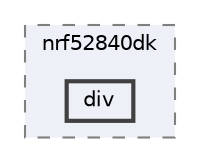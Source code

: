 digraph "/home/mj/Desktop/IoT-Chat-Digitalization/TextYourIoTDevice/bin/nrf52840dk/div"
{
 // LATEX_PDF_SIZE
  bgcolor="transparent";
  edge [fontname=Helvetica,fontsize=10,labelfontname=Helvetica,labelfontsize=10];
  node [fontname=Helvetica,fontsize=10,shape=box,height=0.2,width=0.4];
  compound=true
  subgraph clusterdir_0c725116918d2e080617d882693859a8 {
    graph [ bgcolor="#edf0f7", pencolor="grey50", label="nrf52840dk", fontname=Helvetica,fontsize=10 style="filled,dashed", URL="dir_0c725116918d2e080617d882693859a8.html",tooltip=""]
  dir_8a9220e66fa5429a090190d1e8611c28 [label="div", fillcolor="#edf0f7", color="grey25", style="filled,bold", URL="dir_8a9220e66fa5429a090190d1e8611c28.html",tooltip=""];
  }
}

